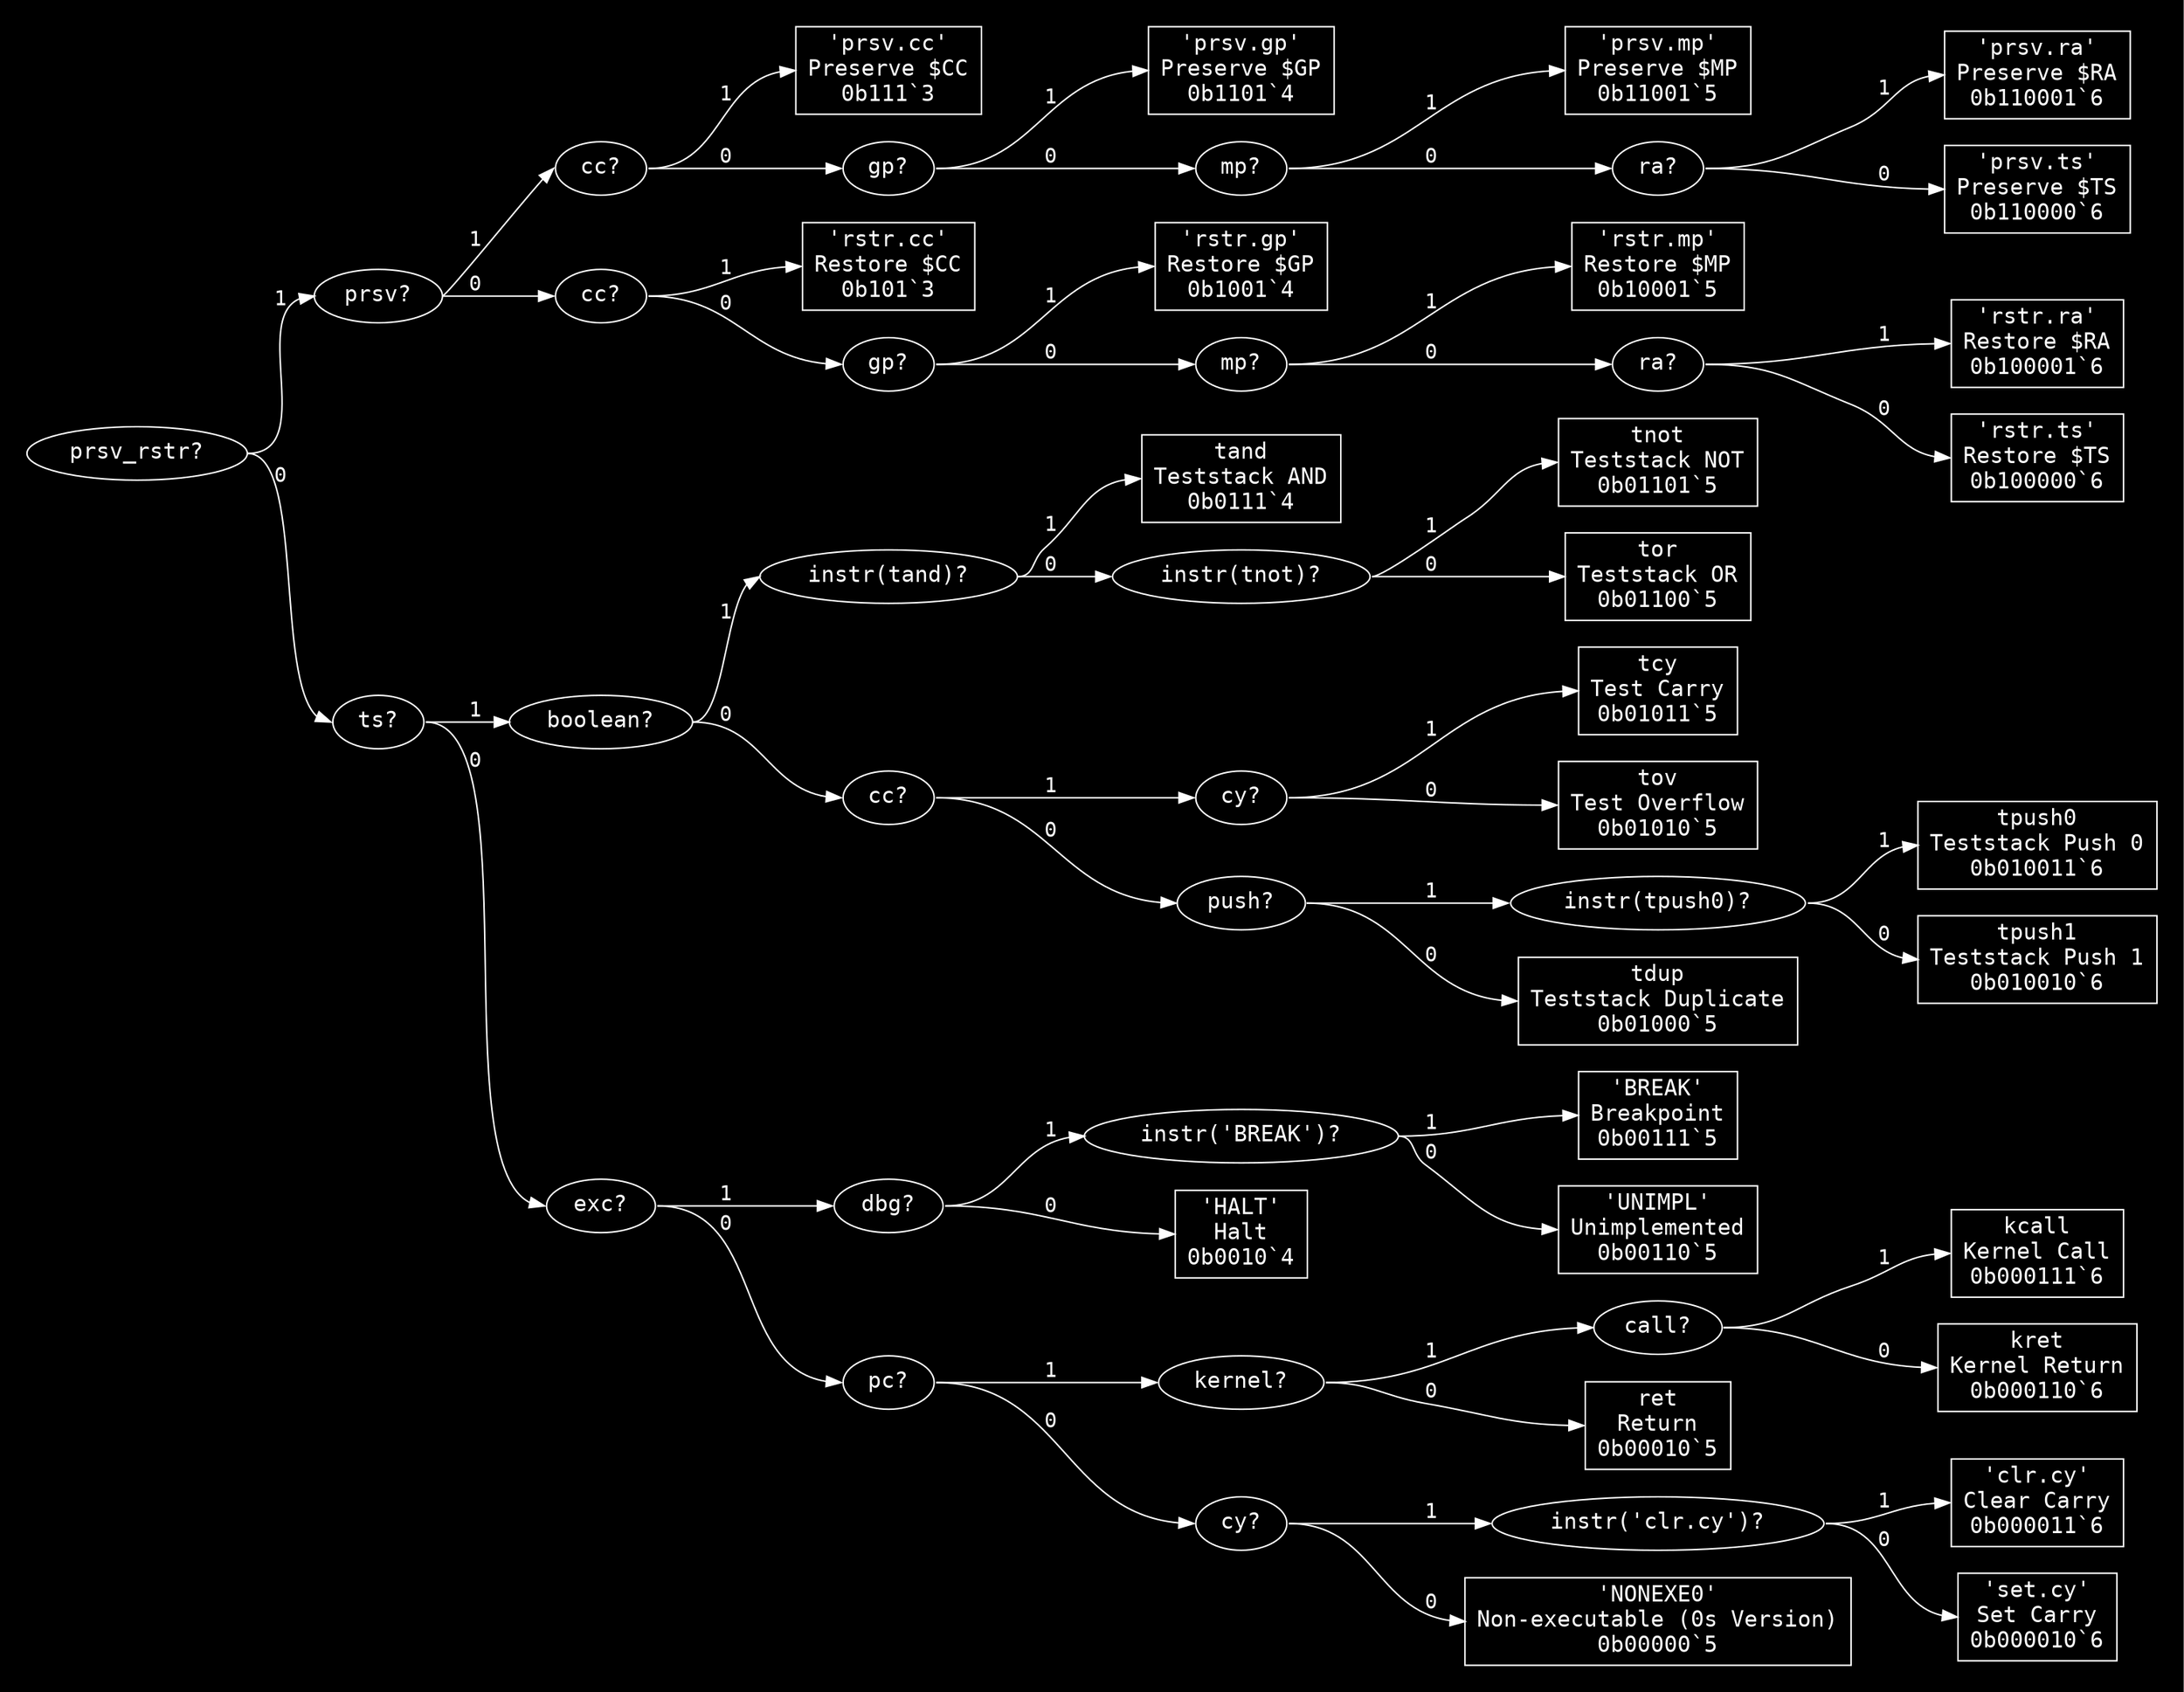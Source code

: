 digraph "Format o" {
  graph [dpi = 100, bgcolor="#111", fontcolor="white", rankdir=LR, pad="0.25"];
  node [fontname = "Courier", fontsize="15pt", color="white", fontcolor="white"];
  edge [fontname = "Courier", color="white", fontcolor="white"];
  "prsv_rstr_9171904" [label = "prsv_rstr?", shape = ellipse];
  "prsv_rstr_9171904":e -> "prsv_9179296":w [label = "1"];
  "prsv_rstr_9171904":e -> "ts_14048868":w [label = "0"];
  "prsv_9179296" [label = "prsv?", shape = ellipse];
  "prsv_9179296":e -> "cc_9693221":w [label = "1"];
  "prsv_9179296":e -> "cc_589781":w [label = "0"];
  "cc_9693221" [label = "cc?", shape = ellipse];
  "cc_9693221":e -> "'prsv.cc'_7656682":w [label = "1"];
  "cc_9693221":e -> "gp_13904094":w [label = "0"];
  "'prsv.cc'_7656682" [label = "'prsv.cc'\nPreserve $CC\n0b111`3", shape = rectangle];
  "gp_13904094" [label = "gp?", shape = ellipse];
  "gp_13904094":e -> "'prsv.gp'_4829802":w [label = "1"];
  "gp_13904094":e -> "mp_16292923":w [label = "0"];
  "'prsv.gp'_4829802" [label = "'prsv.gp'\nPreserve $GP\n0b1101`4", shape = rectangle];
  "mp_16292923" [label = "mp?", shape = ellipse];
  "mp_16292923":e -> "'prsv.mp'_12023555":w [label = "1"];
  "mp_16292923":e -> "ra_13136131":w [label = "0"];
  "'prsv.mp'_12023555" [label = "'prsv.mp'\nPreserve $MP\n0b11001`5", shape = rectangle];
  "ra_13136131" [label = "ra?", shape = ellipse];
  "ra_13136131":e -> "'prsv.ra'_11219602":w [label = "1"];
  "ra_13136131":e -> "'prsv.ts'_2474688":w [label = "0"];
  "'prsv.ra'_11219602" [label = "'prsv.ra'\nPreserve $RA\n0b110001`6", shape = rectangle];
  "'prsv.ts'_2474688" [label = "'prsv.ts'\nPreserve $TS\n0b110000`6", shape = rectangle];
  "cc_589781" [label = "cc?", shape = ellipse];
  "cc_589781":e -> "'rstr.cc'_3226942":w [label = "1"];
  "cc_589781":e -> "gp_9560955":w [label = "0"];
  "'rstr.cc'_3226942" [label = "'rstr.cc'\nRestore $CC\n0b101`3", shape = rectangle];
  "gp_9560955" [label = "gp?", shape = ellipse];
  "gp_9560955":e -> "'rstr.gp'_14554136":w [label = "1"];
  "gp_9560955":e -> "mp_12955196":w [label = "0"];
  "'rstr.gp'_14554136" [label = "'rstr.gp'\nRestore $GP\n0b1001`4", shape = rectangle];
  "mp_12955196" [label = "mp?", shape = ellipse];
  "mp_12955196":e -> "'rstr.mp'_10653791":w [label = "1"];
  "mp_12955196":e -> "ra_11767369":w [label = "0"];
  "'rstr.mp'_10653791" [label = "'rstr.mp'\nRestore $MP\n0b10001`5", shape = rectangle];
  "ra_11767369" [label = "ra?", shape = ellipse];
  "ra_11767369":e -> "'rstr.ra'_14990000":w [label = "1"];
  "ra_11767369":e -> "'rstr.ts'_8107659":w [label = "0"];
  "'rstr.ra'_14990000" [label = "'rstr.ra'\nRestore $RA\n0b100001`6", shape = rectangle];
  "'rstr.ts'_8107659" [label = "'rstr.ts'\nRestore $TS\n0b100000`6", shape = rectangle];
  "ts_14048868" [label = "ts?", shape = ellipse];
  "ts_14048868":e -> "boolean_10242131":w [label = "1"];
  "ts_14048868":e -> "exc_6038395":w [label = "0"];
  "boolean_10242131" [label = "boolean?", shape = ellipse];
  "boolean_10242131":e -> "instr(tand)_12631449":w [label = "1"];
  "boolean_10242131":e -> "cc_1875092":w [label = "0"];
  "instr(tand)_12631449" [label = "instr(tand)?", shape = ellipse];
  "instr(tand)_12631449":e -> "tand_15469294":w [label = "1"];
  "instr(tand)_12631449":e -> "instr(tnot)_10591753":w [label = "0"];
  "tand_15469294" [label = "tand\nTeststack AND\n0b0111`4", shape = rectangle];
  "instr(tnot)_10591753" [label = "instr(tnot)?", shape = ellipse];
  "instr(tnot)_10591753":e -> "tnot_4060624":w [label = "1"];
  "instr(tnot)_10591753":e -> "tor_1243182":w [label = "0"];
  "tnot_4060624" [label = "tnot\nTeststack NOT\n0b01101`5", shape = rectangle];
  "tor_1243182" [label = "tor\nTeststack OR\n0b01100`5", shape = rectangle];
  "cc_1875092" [label = "cc?", shape = ellipse];
  "cc_1875092":e -> "cy_12377790":w [label = "1"];
  "cc_1875092":e -> "push_6662964":w [label = "0"];
  "cy_12377790" [label = "cy?", shape = ellipse];
  "cy_12377790":e -> "tcy_2523867":w [label = "1"];
  "cy_12377790":e -> "tov_12931519":w [label = "0"];
  "tcy_2523867" [label = "tcy\nTest Carry\n0b01011`5", shape = rectangle];
  "tov_12931519" [label = "tov\nTest Overflow\n0b01010`5", shape = rectangle];
  "push_6662964" [label = "push?", shape = ellipse];
  "push_6662964":e -> "instr(tpush0)_3668232":w [label = "1"];
  "push_6662964":e -> "tdup_15487713":w [label = "0"];
  "instr(tpush0)_3668232" [label = "instr(tpush0)?", shape = ellipse];
  "instr(tpush0)_3668232":e -> "tpush0_14509953":w [label = "1"];
  "instr(tpush0)_3668232":e -> "tpush1_12806233":w [label = "0"];
  "tpush0_14509953" [label = "tpush0\nTeststack Push 0\n0b010011`6", shape = rectangle];
  "tpush1_12806233" [label = "tpush1\nTeststack Push 1\n0b010010`6", shape = rectangle];
  "tdup_15487713" [label = "tdup\nTeststack Duplicate\n0b01000`5", shape = rectangle];
  "exc_6038395" [label = "exc?", shape = ellipse];
  "exc_6038395":e -> "dbg_6120140":w [label = "1"];
  "exc_6038395":e -> "pc_7076808":w [label = "0"];
  "dbg_6120140" [label = "dbg?", shape = ellipse];
  "dbg_6120140":e -> "instr('BREAK')_1049706":w [label = "1"];
  "dbg_6120140":e -> "'HALT'_5047438":w [label = "0"];
  "instr('BREAK')_1049706" [label = "instr('BREAK')?", shape = ellipse];
  "instr('BREAK')_1049706":e -> "'BREAK'_2863401":w [label = "1"];
  "instr('BREAK')_1049706":e -> "'UNIMPL'_242126":w [label = "0"];
  "'BREAK'_2863401" [label = "'BREAK'\nBreakpoint\n0b00111`5", shape = rectangle];
  "'UNIMPL'_242126" [label = "'UNIMPL'\nUnimplemented\n0b00110`5", shape = rectangle];
  "'HALT'_5047438" [label = "'HALT'\nHalt\n0b0010`4", shape = rectangle];
  "pc_7076808" [label = "pc?", shape = ellipse];
  "pc_7076808":e -> "kernel_11694534":w [label = "1"];
  "pc_7076808":e -> "cy_8478281":w [label = "0"];
  "kernel_11694534" [label = "kernel?", shape = ellipse];
  "kernel_11694534":e -> "call_7577422":w [label = "1"];
  "kernel_11694534":e -> "ret_11021990":w [label = "0"];
  "call_7577422" [label = "call?", shape = ellipse];
  "call_7577422":e -> "kcall_5951590":w [label = "1"];
  "call_7577422":e -> "kret_6365154":w [label = "0"];
  "kcall_5951590" [label = "kcall\nKernel Call\n0b000111`6", shape = rectangle];
  "kret_6365154" [label = "kret\nKernel Return\n0b000110`6", shape = rectangle];
  "ret_11021990" [label = "ret\nReturn\n0b00010`5", shape = rectangle];
  "cy_8478281" [label = "cy?", shape = ellipse];
  "cy_8478281":e -> "instr('clr.cy')_10387927":w [label = "1"];
  "cy_8478281":e -> "'NONEXE0'_14746452":w [label = "0"];
  "instr('clr.cy')_10387927" [label = "instr('clr.cy')?", shape = ellipse];
  "instr('clr.cy')_10387927":e -> "'clr.cy'_14719063":w [label = "1"];
  "instr('clr.cy')_10387927":e -> "'set.cy'_4073820":w [label = "0"];
  "'clr.cy'_14719063" [label = "'clr.cy'\nClear Carry\n0b000011`6", shape = rectangle];
  "'set.cy'_4073820" [label = "'set.cy'\nSet Carry\n0b000010`6", shape = rectangle];
  "'NONEXE0'_14746452" [label = "'NONEXE0'\nNon-executable (0s Version)\n0b00000`5", shape = rectangle];
}
